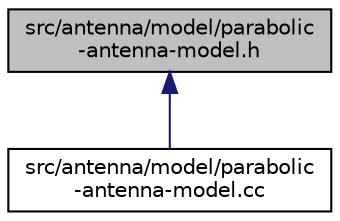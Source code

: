 digraph "src/antenna/model/parabolic-antenna-model.h"
{
 // LATEX_PDF_SIZE
  edge [fontname="Helvetica",fontsize="10",labelfontname="Helvetica",labelfontsize="10"];
  node [fontname="Helvetica",fontsize="10",shape=record];
  Node1 [label="src/antenna/model/parabolic\l-antenna-model.h",height=0.2,width=0.4,color="black", fillcolor="grey75", style="filled", fontcolor="black",tooltip=" "];
  Node1 -> Node2 [dir="back",color="midnightblue",fontsize="10",style="solid",fontname="Helvetica"];
  Node2 [label="src/antenna/model/parabolic\l-antenna-model.cc",height=0.2,width=0.4,color="black", fillcolor="white", style="filled",URL="$parabolic-antenna-model_8cc.html",tooltip=" "];
}
